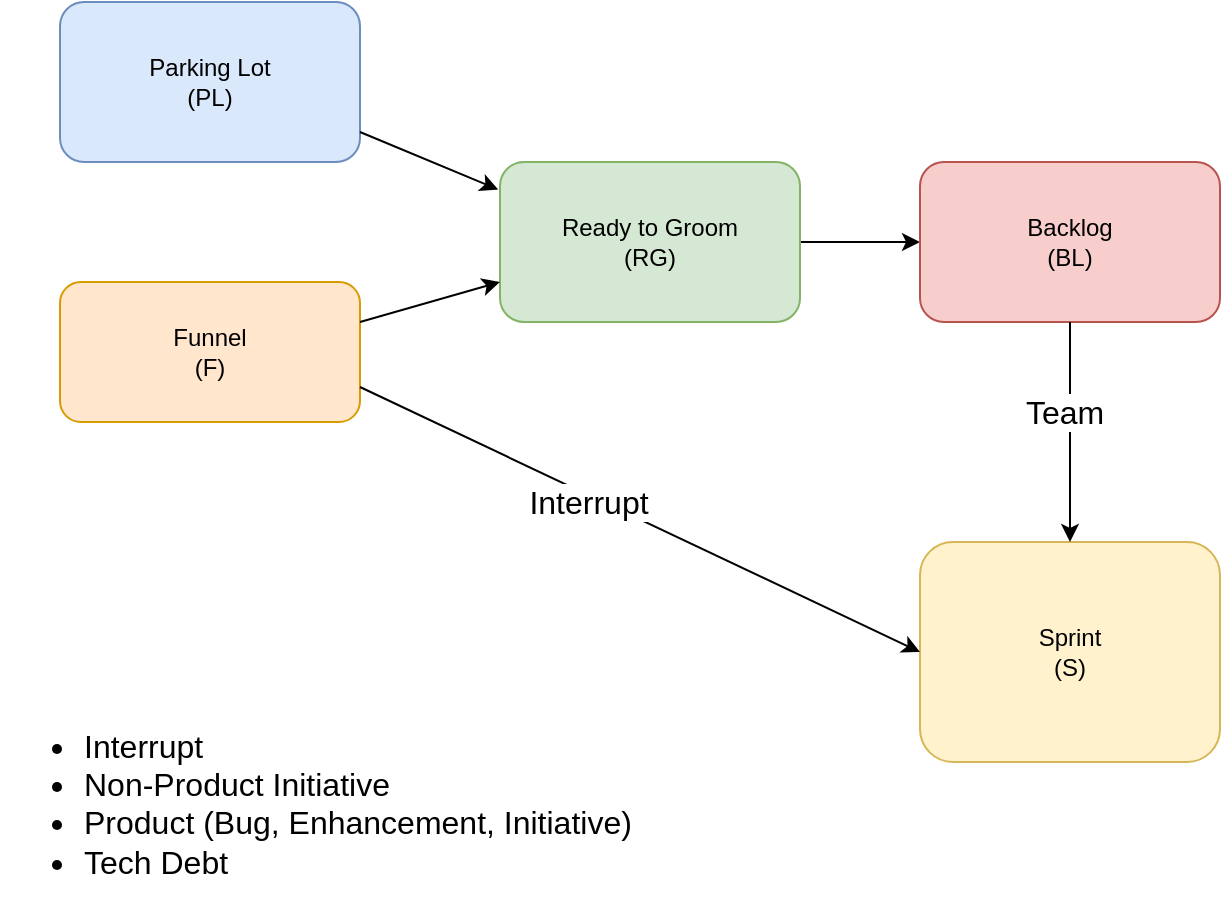<mxfile version="13.7.6" type="github">
  <diagram id="-Uzkl90RU2_1hvd23aKB" name="Page-1">
    <mxGraphModel dx="1284" dy="877" grid="1" gridSize="10" guides="1" tooltips="1" connect="1" arrows="1" fold="1" page="1" pageScale="1" pageWidth="850" pageHeight="1100" math="0" shadow="0">
      <root>
        <mxCell id="0" />
        <mxCell id="1" parent="0" />
        <mxCell id="7wn4WAuL4QtyOJo-zdiJ-1" value="Parking Lot&lt;br&gt;(PL)" style="rounded=1;whiteSpace=wrap;html=1;fillColor=#dae8fc;strokeColor=#6c8ebf;" vertex="1" parent="1">
          <mxGeometry x="80" y="140" width="150" height="80" as="geometry" />
        </mxCell>
        <mxCell id="7wn4WAuL4QtyOJo-zdiJ-2" value="Funnel&lt;br&gt;(F)" style="rounded=1;whiteSpace=wrap;html=1;fillColor=#ffe6cc;strokeColor=#d79b00;" vertex="1" parent="1">
          <mxGeometry x="80" y="280" width="150" height="70" as="geometry" />
        </mxCell>
        <mxCell id="7wn4WAuL4QtyOJo-zdiJ-9" value="" style="edgeStyle=orthogonalEdgeStyle;rounded=0;orthogonalLoop=1;jettySize=auto;html=1;" edge="1" parent="1" source="7wn4WAuL4QtyOJo-zdiJ-3" target="7wn4WAuL4QtyOJo-zdiJ-8">
          <mxGeometry relative="1" as="geometry" />
        </mxCell>
        <mxCell id="7wn4WAuL4QtyOJo-zdiJ-3" value="Ready to Groom&lt;br&gt;(RG)" style="rounded=1;whiteSpace=wrap;html=1;fillColor=#d5e8d4;strokeColor=#82b366;" vertex="1" parent="1">
          <mxGeometry x="300" y="220" width="150" height="80" as="geometry" />
        </mxCell>
        <mxCell id="7wn4WAuL4QtyOJo-zdiJ-6" value="" style="endArrow=classic;html=1;entryX=-0.006;entryY=0.172;entryDx=0;entryDy=0;entryPerimeter=0;" edge="1" parent="1" target="7wn4WAuL4QtyOJo-zdiJ-3">
          <mxGeometry width="50" height="50" relative="1" as="geometry">
            <mxPoint x="230" y="205" as="sourcePoint" />
            <mxPoint x="280" y="155" as="targetPoint" />
          </mxGeometry>
        </mxCell>
        <mxCell id="7wn4WAuL4QtyOJo-zdiJ-7" value="" style="endArrow=classic;html=1;entryX=0;entryY=0.75;entryDx=0;entryDy=0;" edge="1" parent="1" target="7wn4WAuL4QtyOJo-zdiJ-3">
          <mxGeometry width="50" height="50" relative="1" as="geometry">
            <mxPoint x="230" y="300" as="sourcePoint" />
            <mxPoint x="299.1" y="328.76" as="targetPoint" />
          </mxGeometry>
        </mxCell>
        <mxCell id="7wn4WAuL4QtyOJo-zdiJ-8" value="Backlog&lt;br&gt;(BL)" style="rounded=1;whiteSpace=wrap;html=1;fillColor=#f8cecc;strokeColor=#b85450;" vertex="1" parent="1">
          <mxGeometry x="510" y="220" width="150" height="80" as="geometry" />
        </mxCell>
        <mxCell id="7wn4WAuL4QtyOJo-zdiJ-10" value="Sprint&lt;br&gt;(S)" style="rounded=1;whiteSpace=wrap;html=1;fillColor=#fff2cc;strokeColor=#d6b656;" vertex="1" parent="1">
          <mxGeometry x="510" y="410" width="150" height="110" as="geometry" />
        </mxCell>
        <mxCell id="7wn4WAuL4QtyOJo-zdiJ-11" value="" style="endArrow=classic;html=1;entryX=0;entryY=0.5;entryDx=0;entryDy=0;exitX=1;exitY=0.75;exitDx=0;exitDy=0;" edge="1" parent="1" source="7wn4WAuL4QtyOJo-zdiJ-2" target="7wn4WAuL4QtyOJo-zdiJ-10">
          <mxGeometry width="50" height="50" relative="1" as="geometry">
            <mxPoint x="220" y="350" as="sourcePoint" />
            <mxPoint x="290" y="330" as="targetPoint" />
          </mxGeometry>
        </mxCell>
        <mxCell id="7wn4WAuL4QtyOJo-zdiJ-12" value="Interrupt" style="edgeLabel;html=1;align=center;verticalAlign=middle;resizable=0;points=[];fontSize=16;" vertex="1" connectable="0" parent="7wn4WAuL4QtyOJo-zdiJ-11">
          <mxGeometry x="-0.18" y="-3" relative="1" as="geometry">
            <mxPoint as="offset" />
          </mxGeometry>
        </mxCell>
        <mxCell id="7wn4WAuL4QtyOJo-zdiJ-13" value="" style="endArrow=classic;html=1;exitX=0.5;exitY=1;exitDx=0;exitDy=0;" edge="1" parent="1" source="7wn4WAuL4QtyOJo-zdiJ-8">
          <mxGeometry width="50" height="50" relative="1" as="geometry">
            <mxPoint x="584.5" y="320" as="sourcePoint" />
            <mxPoint x="585" y="410" as="targetPoint" />
          </mxGeometry>
        </mxCell>
        <mxCell id="7wn4WAuL4QtyOJo-zdiJ-14" value="Team" style="edgeLabel;html=1;align=center;verticalAlign=middle;resizable=0;points=[];fontSize=16;" vertex="1" connectable="0" parent="7wn4WAuL4QtyOJo-zdiJ-13">
          <mxGeometry x="-0.18" y="-3" relative="1" as="geometry">
            <mxPoint as="offset" />
          </mxGeometry>
        </mxCell>
        <mxCell id="7wn4WAuL4QtyOJo-zdiJ-16" value="&lt;ul&gt;&lt;li&gt;Interrupt&lt;/li&gt;&lt;li&gt;&lt;span&gt;Non-Product Initiative&lt;/span&gt;&lt;br&gt;&lt;/li&gt;&lt;li&gt;Product (Bug, Enhancement, Initiative)&lt;/li&gt;&lt;li&gt;Tech Debt&lt;br&gt;&lt;/li&gt;&lt;/ul&gt;" style="text;html=1;strokeColor=none;fillColor=none;align=left;verticalAlign=top;whiteSpace=wrap;rounded=0;fontSize=16;" vertex="1" parent="1">
          <mxGeometry x="50" y="480" width="330" height="120" as="geometry" />
        </mxCell>
      </root>
    </mxGraphModel>
  </diagram>
</mxfile>
